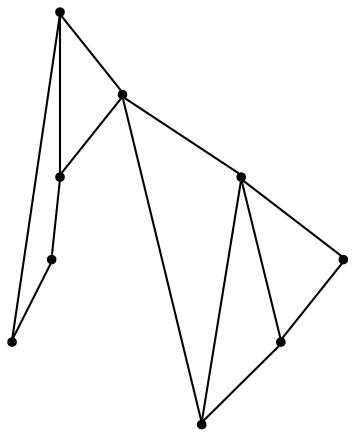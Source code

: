 graph {
  node [shape=point,comment="{\"directed\":false,\"doi\":\"10.1007/978-3-031-22203-0_27\",\"figure\":\"6 (2)\"}"]

  v0 [pos="1147.0494334657474,278.1994788195898"]
  v1 [pos="1097.0414987529584,278.1994788195898"]
  v2 [pos="1080.3721765839591,278.1994788195898"]
  v3 [pos="1047.0334527604389,278.1994788195898"]
  v4 [pos="1063.7028385178558,278.1994788195898"]
  v5 [pos="1013.6948243195449,278.1994788195898"]
  v6 [pos="1130.380143090957,278.1994788195898"]
  v7 [pos="1113.7108209219577,278.1994788195898"]
  v8 [pos="1030.3641305914398,278.1994788195898"]

  v0 -- v1 [id="-1",pos="1147.0494334657474,278.1994788195898 1136.272627405351,288.97605742165314 1136.272627405351,288.97605742165314 1136.272627405351,288.97605742165314 1132.3428631916204,292.90580526734703 1127.6004389997108,294.868596695037 1122.0453548296218,294.868596695037 1116.490270659533,294.868596695037 1111.7478464676235,292.90580526734703 1107.818082253893,288.97605742165314 1097.0414987529584,278.1994788195898 1097.0414987529584,278.1994788195898 1097.0414987529584,278.1994788195898"]
  v0 -- v2 [id="-2",pos="1147.0494334657474,278.1994788195898 1134.1056613070416,304.08244549627716 1134.1056613070416,304.08244549627716 1134.1056613070416,304.08244549627716 1131.6218977117614,309.0540132091865 1127.6004389997108,311.53771457048424 1122.0453548296218,311.53771457048424 1105.3760326606227,311.53771457048424 1105.3760326606227,311.53771457048424 1105.3760326606227,311.53771457048424 1099.820948490534,311.53771457048424 1095.7994897784831,309.0540132091865 1093.315726183203,304.08244549627716 1080.3721765839591,278.1994788195898 1080.3721765839591,278.1994788195898 1080.3721765839591,278.1994788195898"]
  v5 -- v8 [id="-3",pos="1013.6948243195449,278.1994788195898 1030.3641305914398,278.1994788195898 1030.3641305914398,278.1994788195898 1030.3641305914398,278.1994788195898"]
  v2 -- v1 [id="-4",pos="1080.3721765839591,278.1994788195898 1097.0414987529584,278.1994788195898 1097.0414987529584,278.1994788195898 1097.0414987529584,278.1994788195898"]
  v1 -- v7 [id="-5",pos="1097.0414987529584,278.1994788195898 1113.7108209219577,278.1994788195898 1113.7108209219577,278.1994788195898 1113.7108209219577,278.1994788195898"]
  v7 -- v6 [id="-6",pos="1113.7108209219577,278.1994788195898 1130.380143090957,278.1994788195898 1130.380143090957,278.1994788195898 1130.380143090957,278.1994788195898"]
  v6 -- v0 [id="-7",pos="1130.380143090957,278.1994788195898 1147.0494334657474,278.1994788195898 1147.0494334657474,278.1994788195898 1147.0494334657474,278.1994788195898"]
  v5 -- v4 [id="-8",pos="1013.6948243195449,278.1994788195898 1024.4715349973148,288.97605742165314 1024.4715349973148,288.97605742165314 1024.4715349973148,288.97605742165314 1028.401362799463,292.90580526734703 1033.1437869913725,294.868596695037 1038.6988075730437,294.868596695037 1044.2538281547147,294.868596695037 1048.9962523466245,292.90580526734703 1052.9260801487726,288.97605742165314 1063.7028385178558,278.1994788195898 1063.7028385178558,278.1994788195898 1063.7028385178558,278.1994788195898"]
  v3 -- v4 [id="-9",pos="1047.0334527604389,278.1994788195898 1063.7028385178558,278.1994788195898 1063.7028385178558,278.1994788195898 1063.7028385178558,278.1994788195898"]
  v5 -- v3 [id="-10",pos="1013.6948243195449,278.1994788195898 1027.7303142274968,320.3015059641814 1027.7303142274968,320.3015059641814 1027.7303142274968,320.3015059641814 1029.4847822601998,325.57311194878605 1033.1436598145372,328.20683244593147 1038.698743984626,328.20683244593147 1172.0533213366195,328.20683244593147 1172.0533213366195,328.20683244593147 1172.0533213366195,328.20683244593147 1177.6084055067083,328.20683244593147 1180.387982421119,325.42725780325225 1180.387982421119,319.87227350820785 1180.387982421119,236.52668413097177 1180.387982421119,236.52668413097177 1180.387982421119,236.52668413097177 1180.387982421119,230.97169983592732 1177.6084055067083,228.19212519324816 1172.0533213366195,228.19212519324816 1072.0373883226243,228.19212519324816 1072.0373883226243,228.19212519324816 1072.0373883226243,228.19212519324816 1066.4823041525356,228.19212519324816 1062.8234265981982,230.82586158730317 1061.0689585654952,236.09746757190783 1047.0334527604389,278.1994788195898 1047.0334527604389,278.1994788195898 1047.0334527604389,278.1994788195898"]
  v2 -- v5 [id="-11",pos="1080.3721765839591,278.1994788195898 1067.4283726310448,304.08244549627716 1067.4283726310448,304.08244549627716 1067.4283726310448,304.08244549627716 1064.9446090357649,309.0540132091865 1060.923150323714,311.53771457048424 1055.3680661536253,311.53771457048424 1038.698743984626,311.53771457048424 1038.698743984626,311.53771457048424 1038.698743984626,311.53771457048424 1033.1436598145372,311.53771457048424 1029.1222011024863,309.0540132091865 1026.638501095624,304.08244549627716 1013.6948243195449,278.1994788195898 1013.6948243195449,278.1994788195898 1013.6948243195449,278.1994788195898"]
  v8 -- v3 [id="-12",pos="1030.3641305914398,278.1994788195898 1047.0334527604389,278.1994788195898 1047.0334527604389,278.1994788195898 1047.0334527604389,278.1994788195898"]
  v4 -- v2 [id="-13",pos="1063.7028385178558,278.1994788195898 1080.3721765839591,278.1994788195898 1080.3721765839591,278.1994788195898 1080.3721765839591,278.1994788195898"]
}
